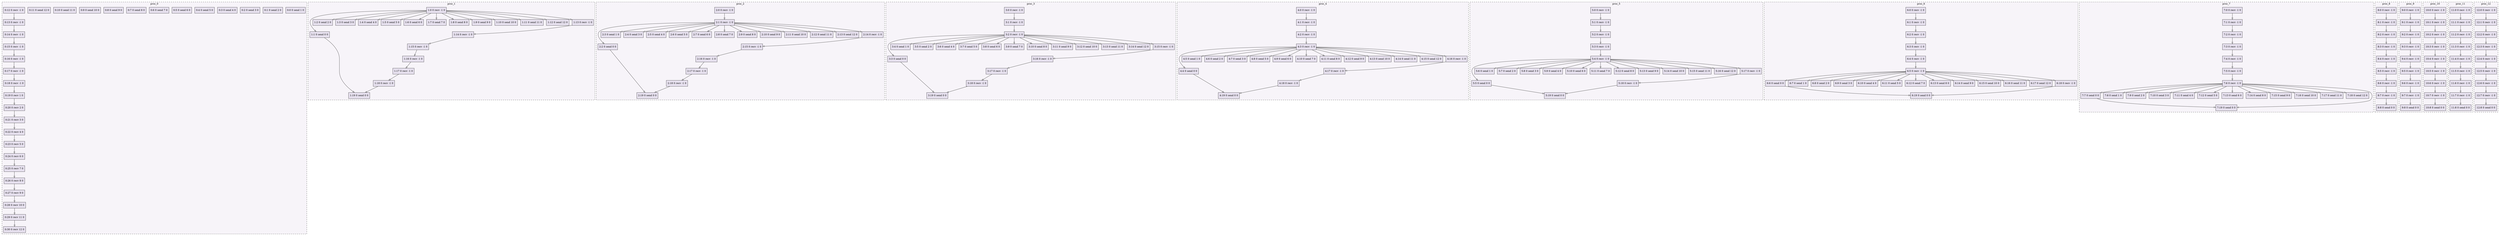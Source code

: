 digraph{node[shape=record style=filled colorscheme=purd9 fillcolor=2];subgraph cluster0{style=dashed;colorscheme=purd9;bgcolor=1;edge[arrowhead=empty];label=proc_0;0[label="0:0 0 send 1 0"];1[label="0:1 0 send 2 0"];2[label="0:2 0 send 3 0"];3[label="0:3 0 send 4 0"];4[label="0:4 0 send 5 0"];5[label="0:5 0 send 6 0"];6[label="0:6 0 send 7 0"];7[label="0:7 0 send 8 0"];8[label="0:8 0 send 9 0"];9[label="0:9 0 send 10 0"];10[label="0:10 0 send 11 0"];11[label="0:11 0 send 12 0"];12[label="0:12 0 recv -1 0"];13[label="0:13 0 recv -1 0"];14[label="0:14 0 recv -1 0"];15[label="0:15 0 recv -1 0"];16[label="0:16 0 recv -1 0"];17[label="0:17 0 recv -1 0"];18[label="0:18 0 recv -1 0"];19[label="0:19 0 recv 1 0"];20[label="0:20 0 recv 2 0"];21[label="0:21 0 recv 3 0"];22[label="0:22 0 recv 4 0"];23[label="0:23 0 recv 5 0"];24[label="0:24 0 recv 6 0"];25[label="0:25 0 recv 7 0"];26[label="0:26 0 recv 8 0"];27[label="0:27 0 recv 9 0"];28[label="0:28 0 recv 10 0"];29[label="0:29 0 recv 11 0"];30[label="0:30 0 recv 12 0"];12->13;13->14;14->15;15->16;16->17;17->18;18->19;19->20;20->21;21->22;22->23;23->24;24->25;25->26;26->27;27->28;28->29;29->30;}subgraph cluster1{style=dashed;colorscheme=purd9;bgcolor=1;edge[arrowhead=empty];label=proc_1;31[label="1:0 0 recv -1 0"];32[label="1:1 0 send 0 0"];33[label="1:2 0 send 2 0"];34[label="1:3 0 send 3 0"];35[label="1:4 0 send 4 0"];36[label="1:5 0 send 5 0"];37[label="1:6 0 send 6 0"];38[label="1:7 0 send 7 0"];39[label="1:8 0 send 8 0"];40[label="1:9 0 send 9 0"];41[label="1:10 0 send 10 0"];42[label="1:11 0 send 11 0"];43[label="1:12 0 send 12 0"];44[label="1:13 0 recv -1 0"];45[label="1:14 0 recv -1 0"];46[label="1:15 0 recv -1 0"];47[label="1:16 0 recv -1 0"];48[label="1:17 0 recv -1 0"];49[label="1:18 0 recv -1 0"];50[label="1:19 0 send 0 0"];31->32;31->33;31->34;31->35;31->36;31->37;31->38;31->39;31->40;31->41;31->42;31->43;31->44;44->45;45->46;46->47;47->48;48->49;49->50;32->50;}subgraph cluster2{style=dashed;colorscheme=purd9;bgcolor=1;edge[arrowhead=empty];label=proc_2;51[label="2:0 0 recv -1 0"];52[label="2:1 0 recv -1 0"];53[label="2:2 0 send 0 0"];54[label="2:3 0 send 1 0"];55[label="2:4 0 send 3 0"];56[label="2:5 0 send 4 0"];57[label="2:6 0 send 5 0"];58[label="2:7 0 send 6 0"];59[label="2:8 0 send 7 0"];60[label="2:9 0 send 8 0"];61[label="2:10 0 send 9 0"];62[label="2:11 0 send 10 0"];63[label="2:12 0 send 11 0"];64[label="2:13 0 send 12 0"];65[label="2:14 0 recv -1 0"];66[label="2:15 0 recv -1 0"];67[label="2:16 0 recv -1 0"];68[label="2:17 0 recv -1 0"];69[label="2:18 0 recv -1 0"];70[label="2:19 0 send 0 0"];51->52;52->53;52->54;52->55;52->56;52->57;52->58;52->59;52->60;52->61;52->62;52->63;52->64;52->65;65->66;66->67;67->68;68->69;69->70;53->70;}subgraph cluster3{style=dashed;colorscheme=purd9;bgcolor=1;edge[arrowhead=empty];label=proc_3;71[label="3:0 0 recv -1 0"];72[label="3:1 0 recv -1 0"];73[label="3:2 0 recv -1 0"];74[label="3:3 0 send 0 0"];75[label="3:4 0 send 1 0"];76[label="3:5 0 send 2 0"];77[label="3:6 0 send 4 0"];78[label="3:7 0 send 5 0"];79[label="3:8 0 send 6 0"];80[label="3:9 0 send 7 0"];81[label="3:10 0 send 8 0"];82[label="3:11 0 send 9 0"];83[label="3:12 0 send 10 0"];84[label="3:13 0 send 11 0"];85[label="3:14 0 send 12 0"];86[label="3:15 0 recv -1 0"];87[label="3:16 0 recv -1 0"];88[label="3:17 0 recv -1 0"];89[label="3:18 0 recv -1 0"];90[label="3:19 0 send 0 0"];71->72;72->73;73->74;73->75;73->76;73->77;73->78;73->79;73->80;73->81;73->82;73->83;73->84;73->85;73->86;86->87;87->88;88->89;89->90;74->90;}subgraph cluster4{style=dashed;colorscheme=purd9;bgcolor=1;edge[arrowhead=empty];label=proc_4;91[label="4:0 0 recv -1 0"];92[label="4:1 0 recv -1 0"];93[label="4:2 0 recv -1 0"];94[label="4:3 0 recv -1 0"];95[label="4:4 0 send 0 0"];96[label="4:5 0 send 1 0"];97[label="4:6 0 send 2 0"];98[label="4:7 0 send 3 0"];99[label="4:8 0 send 5 0"];100[label="4:9 0 send 6 0"];101[label="4:10 0 send 7 0"];102[label="4:11 0 send 8 0"];103[label="4:12 0 send 9 0"];104[label="4:13 0 send 10 0"];105[label="4:14 0 send 11 0"];106[label="4:15 0 send 12 0"];107[label="4:16 0 recv -1 0"];108[label="4:17 0 recv -1 0"];109[label="4:18 0 recv -1 0"];110[label="4:19 0 send 0 0"];91->92;92->93;93->94;94->95;94->96;94->97;94->98;94->99;94->100;94->101;94->102;94->103;94->104;94->105;94->106;94->107;107->108;108->109;109->110;95->110;}subgraph cluster5{style=dashed;colorscheme=purd9;bgcolor=1;edge[arrowhead=empty];label=proc_5;111[label="5:0 0 recv -1 0"];112[label="5:1 0 recv -1 0"];113[label="5:2 0 recv -1 0"];114[label="5:3 0 recv -1 0"];115[label="5:4 0 recv -1 0"];116[label="5:5 0 send 0 0"];117[label="5:6 0 send 1 0"];118[label="5:7 0 send 2 0"];119[label="5:8 0 send 3 0"];120[label="5:9 0 send 4 0"];121[label="5:10 0 send 6 0"];122[label="5:11 0 send 7 0"];123[label="5:12 0 send 8 0"];124[label="5:13 0 send 9 0"];125[label="5:14 0 send 10 0"];126[label="5:15 0 send 11 0"];127[label="5:16 0 send 12 0"];128[label="5:17 0 recv -1 0"];129[label="5:18 0 recv -1 0"];130[label="5:19 0 send 0 0"];111->112;112->113;113->114;114->115;115->116;115->117;115->118;115->119;115->120;115->121;115->122;115->123;115->124;115->125;115->126;115->127;115->128;128->129;129->130;116->130;}subgraph cluster6{style=dashed;colorscheme=purd9;bgcolor=1;edge[arrowhead=empty];label=proc_6;131[label="6:0 0 recv -1 0"];132[label="6:1 0 recv -1 0"];133[label="6:2 0 recv -1 0"];134[label="6:3 0 recv -1 0"];135[label="6:4 0 recv -1 0"];136[label="6:5 0 recv -1 0"];137[label="6:6 0 send 0 0"];138[label="6:7 0 send 1 0"];139[label="6:8 0 send 2 0"];140[label="6:9 0 send 3 0"];141[label="6:10 0 send 4 0"];142[label="6:11 0 send 5 0"];143[label="6:12 0 send 7 0"];144[label="6:13 0 send 8 0"];145[label="6:14 0 send 9 0"];146[label="6:15 0 send 10 0"];147[label="6:16 0 send 11 0"];148[label="6:17 0 send 12 0"];149[label="6:18 0 recv -1 0"];150[label="6:19 0 send 0 0"];131->132;132->133;133->134;134->135;135->136;136->137;136->138;136->139;136->140;136->141;136->142;136->143;136->144;136->145;136->146;136->147;136->148;136->149;149->150;137->150;}subgraph cluster7{style=dashed;colorscheme=purd9;bgcolor=1;edge[arrowhead=empty];label=proc_7;151[label="7:0 0 recv -1 0"];152[label="7:1 0 recv -1 0"];153[label="7:2 0 recv -1 0"];154[label="7:3 0 recv -1 0"];155[label="7:4 0 recv -1 0"];156[label="7:5 0 recv -1 0"];157[label="7:6 0 recv -1 0"];158[label="7:7 0 send 0 0"];159[label="7:8 0 send 1 0"];160[label="7:9 0 send 2 0"];161[label="7:10 0 send 3 0"];162[label="7:11 0 send 4 0"];163[label="7:12 0 send 5 0"];164[label="7:13 0 send 6 0"];165[label="7:14 0 send 8 0"];166[label="7:15 0 send 9 0"];167[label="7:16 0 send 10 0"];168[label="7:17 0 send 11 0"];169[label="7:18 0 send 12 0"];170[label="7:19 0 send 0 0"];151->152;152->153;153->154;154->155;155->156;156->157;157->158;157->159;157->160;157->161;157->162;157->163;157->164;157->165;157->166;157->167;157->168;157->169;158->170;157->170;}subgraph cluster8{style=dashed;colorscheme=purd9;bgcolor=1;edge[arrowhead=empty];label=proc_8;171[label="8:0 0 recv -1 0"];172[label="8:1 0 recv -1 0"];173[label="8:2 0 recv -1 0"];174[label="8:3 0 recv -1 0"];175[label="8:4 0 recv -1 0"];176[label="8:5 0 recv -1 0"];177[label="8:6 0 recv -1 0"];178[label="8:7 0 recv -1 0"];179[label="8:8 0 send 0 0"];171->172;172->173;173->174;174->175;175->176;176->177;177->178;178->179;}subgraph cluster9{style=dashed;colorscheme=purd9;bgcolor=1;edge[arrowhead=empty];label=proc_9;180[label="9:0 0 recv -1 0"];181[label="9:1 0 recv -1 0"];182[label="9:2 0 recv -1 0"];183[label="9:3 0 recv -1 0"];184[label="9:4 0 recv -1 0"];185[label="9:5 0 recv -1 0"];186[label="9:6 0 recv -1 0"];187[label="9:7 0 recv -1 0"];188[label="9:8 0 send 0 0"];180->181;181->182;182->183;183->184;184->185;185->186;186->187;187->188;}subgraph cluster10{style=dashed;colorscheme=purd9;bgcolor=1;edge[arrowhead=empty];label=proc_10;189[label="10:0 0 recv -1 0"];190[label="10:1 0 recv -1 0"];191[label="10:2 0 recv -1 0"];192[label="10:3 0 recv -1 0"];193[label="10:4 0 recv -1 0"];194[label="10:5 0 recv -1 0"];195[label="10:6 0 recv -1 0"];196[label="10:7 0 recv -1 0"];197[label="10:8 0 send 0 0"];189->190;190->191;191->192;192->193;193->194;194->195;195->196;196->197;}subgraph cluster11{style=dashed;colorscheme=purd9;bgcolor=1;edge[arrowhead=empty];label=proc_11;198[label="11:0 0 recv -1 0"];199[label="11:1 0 recv -1 0"];200[label="11:2 0 recv -1 0"];201[label="11:3 0 recv -1 0"];202[label="11:4 0 recv -1 0"];203[label="11:5 0 recv -1 0"];204[label="11:6 0 recv -1 0"];205[label="11:7 0 recv -1 0"];206[label="11:8 0 send 0 0"];198->199;199->200;200->201;201->202;202->203;203->204;204->205;205->206;}subgraph cluster12{style=dashed;colorscheme=purd9;bgcolor=1;edge[arrowhead=empty];label=proc_12;207[label="12:0 0 recv -1 0"];208[label="12:1 0 recv -1 0"];209[label="12:2 0 recv -1 0"];210[label="12:3 0 recv -1 0"];211[label="12:4 0 recv -1 0"];212[label="12:5 0 recv -1 0"];213[label="12:6 0 recv -1 0"];214[label="12:7 0 recv -1 0"];215[label="12:8 0 send 0 0"];207->208;208->209;209->210;210->211;211->212;212->213;213->214;214->215;}}